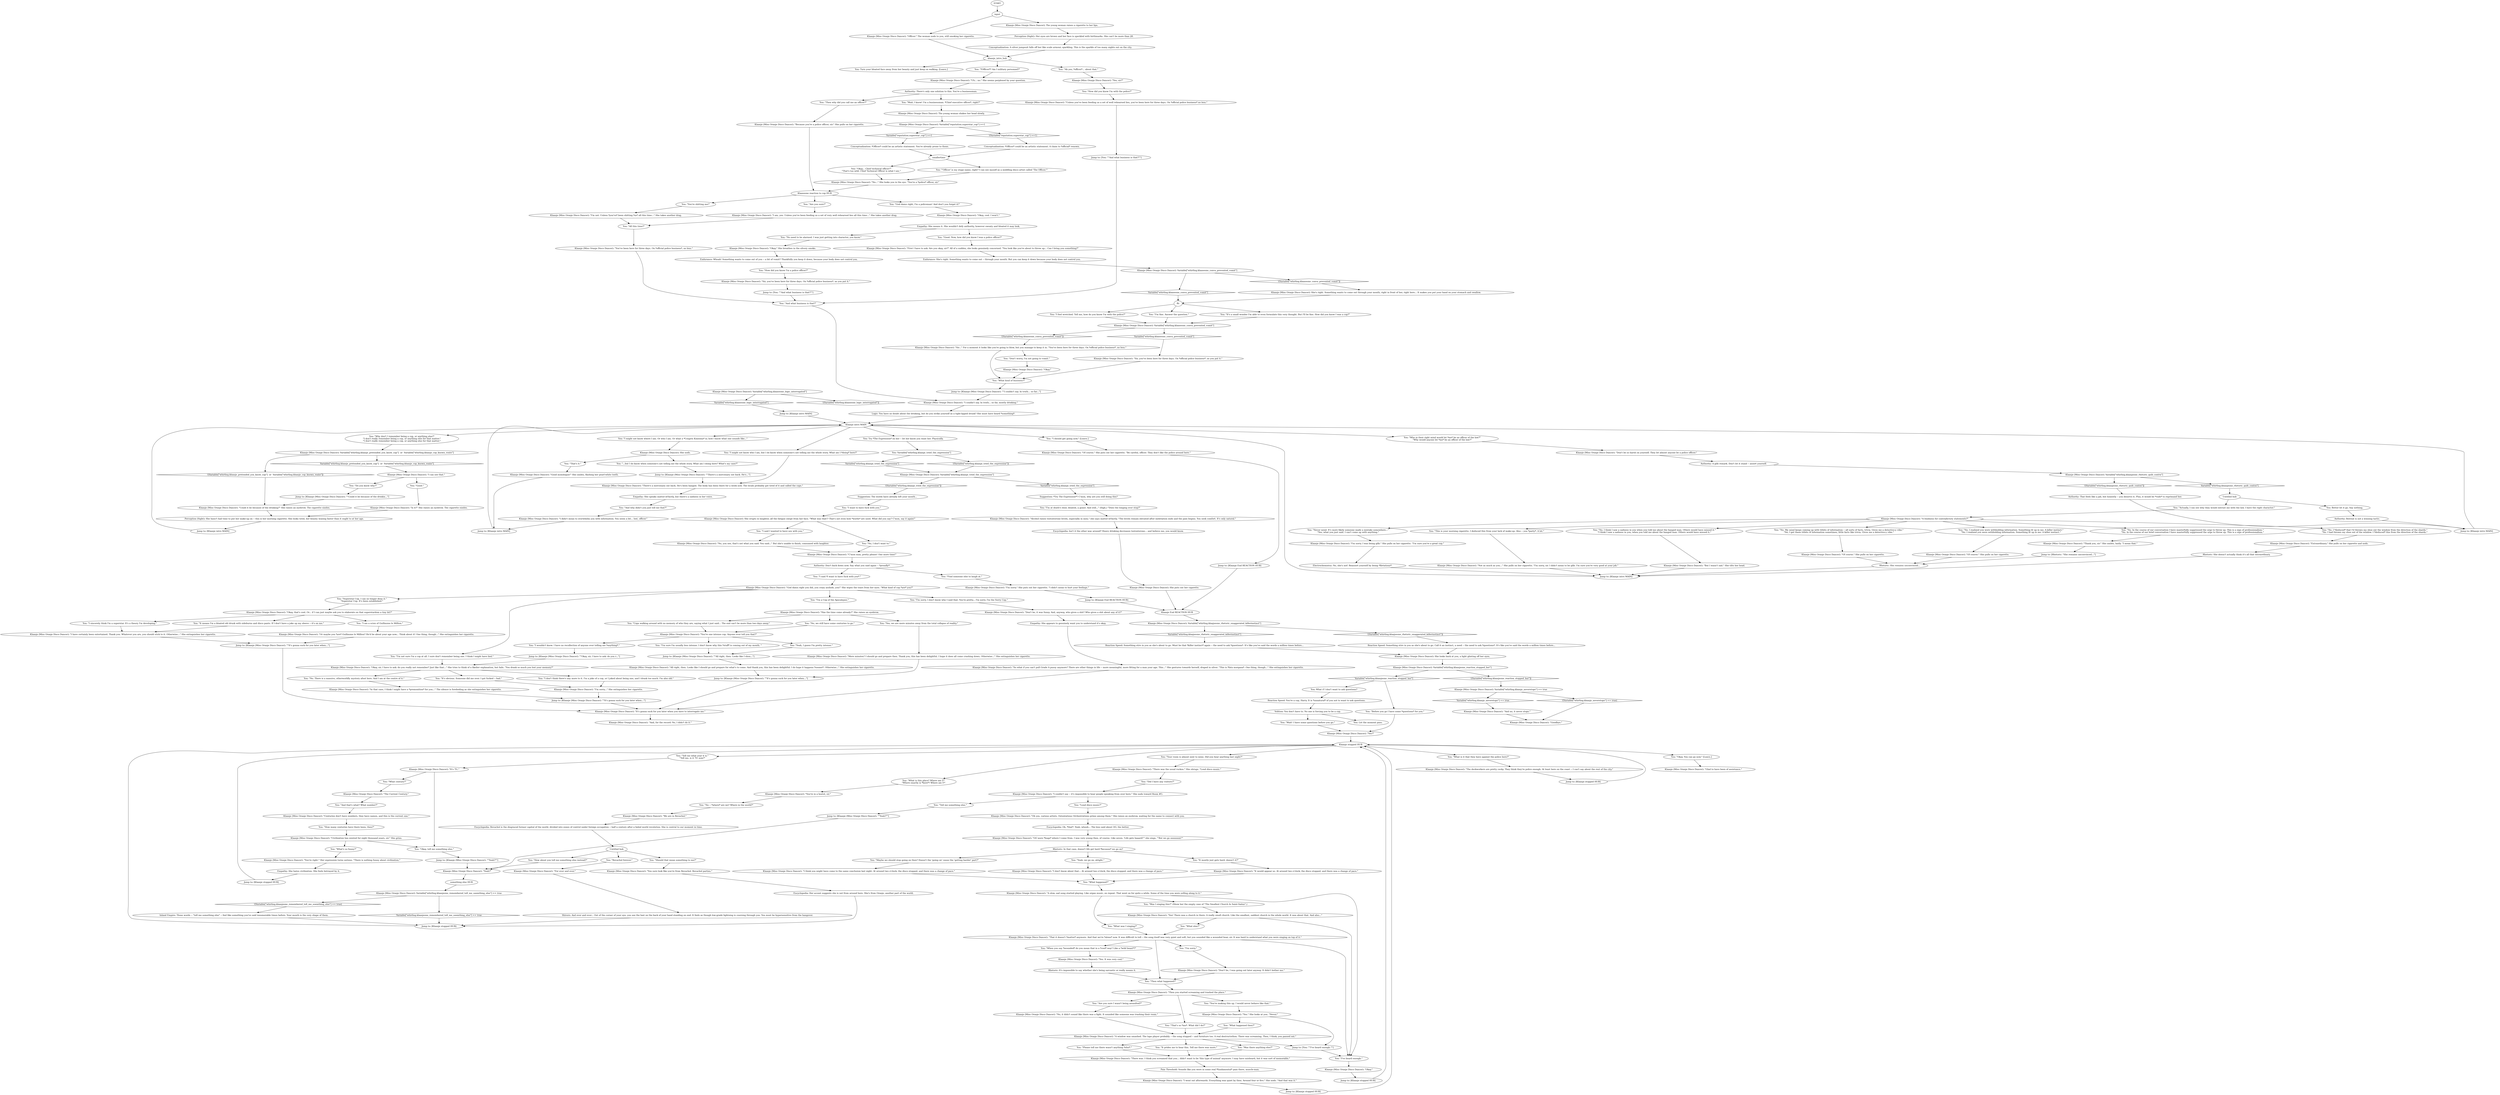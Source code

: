 # WHIRLING F2 / KLAASJE 1
# A striking young woman in a silver body-suit smokes in the hostel hallway. She addresses you as if you were a police officer. You may use your finger pistols for a SUGGESTION red-check. Failure gives you some forewarning about what's going on.
# ==================================================
digraph G {
	  0 [label="START"];
	  1 [label="input"];
	  2 [label="Klaasje (Miss Oranje Disco Dancer): \"Uh... no.\" She seems perplexed by your question."];
	  3 [label="You: \"I'm a Cop of the Apocalypse.\""];
	  4 [label="Klaasje (Miss Oranje Disco Dancer): \"It's gonna suck for you later when you have to interrogate me.\""];
	  5 [label="Klaasje (Miss Oranje Disco Dancer): \"Okay, that's cool. Or... if I can just maybe ask you to elaborate on that superstardom a tiny bit?\""];
	  6 [label="Klaasje (Miss Oranje Disco Dancer): \"I have certainly been entertained. Thank you. Whatever you are, you should stick to it. Otherwise...\" She extinguishes her cigarette."];
	  7 [label="Reaction Speed: Something stirs in you as she's about to go. Must be that *killer instinct* again -- the need to ask *questions*. It's like you've said the words a million times before..."];
	  8 [label="Jump to: [Klaasje (Miss Oranje Disco Dancer): \"\"Okay, sir, I have to ask: do you r...\"]"];
	  9 [label="You: \"Wait! I have some questions before you go.\""];
	  10 [label="Klaasje (Miss Oranje Disco Dancer): \"You're right.\" Her expression turns serious. \"There is nothing funny about civilization.\""];
	  11 [label="Klaasje (Miss Oranje Disco Dancer): \"Glad to have been of assistance.\""];
	  12 [label="You: \"Please tell me there wasn't anything *else*.\""];
	  13 [label="You: \"It prides me to hear this. Tell me there was more.\""];
	  14 [label="Endurance: Whoah! Something wants to come out of you -- a bit of vomit? Thankfully you keep it down, because your body does not control you."];
	  15 [label="Klaasje (Miss Oranje Disco Dancer): \"Good monologue!\" She smiles, flashing her pearl-white teeth."];
	  16 [label="Untitled hub"];
	  17 [label="Klaasje (Miss Oranje Disco Dancer): \"Because you're a police officer, sir.\" She pulls on her cigarette."];
	  18 [label="Klaasje (Miss Oranje Disco Dancer): \"Could it be because of the drinking?\" She raises an eyebrow. The cigarette sizzles."];
	  19 [label="Klaasje (Miss Oranje Disco Dancer): She erupts in laughter, all the fatigue swept from her face. \"What was that!? That's not even how *words* are used. What did you say? C'mon, say it again!\""];
	  20 [label="You: \"I said I wanted to have sex with you.\""];
	  21 [label="You: \"I don't think there's any more to it. I'm a joke of a cop, or I joked about being one, and I drank too much. I'm also old.\""];
	  22 [label="You: \"I'm fine. Answer the question.\""];
	  23 [label="You: Better let it go. Say nothing."];
	  24 [label="Klaasje (Miss Oranje Disco Dancer): \"There was the usual ruckus.\" She shrugs. \"Loud disco music.\""];
	  25 [label="Klaasje (Miss Oranje Disco Dancer): \"Yes. It was very cool.\""];
	  26 [label="Klaasje (Miss Oranje Disco Dancer): \"No, it didn't sound like there was a fight. It sounded like someone was trashing their room.\""];
	  27 [label="Klaasje (Miss Oranje Disco Dancer): Variable[\"whirling.klaaseone_logic_interrogated\"]"];
	  28 [label="Variable[\"whirling.klaaseone_logic_interrogated\"]", shape=diamond];
	  29 [label="!(Variable[\"whirling.klaaseone_logic_interrogated\"])", shape=diamond];
	  30 [label="Klaasje (Miss Oranje Disco Dancer): Variable[\"whirling.klaasjeone_rhetoric_quib_contra\"]"];
	  31 [label="Variable[\"whirling.klaasjeone_rhetoric_quib_contra\"]", shape=diamond];
	  32 [label="!(Variable[\"whirling.klaasjeone_rhetoric_quib_contra\"])", shape=diamond];
	  33 [label="Klaasje (Miss Oranje Disco Dancer): \"I'm sorry.\" She puts out her cigarette. \"I didn't mean to hurt your feelings.\""];
	  34 [label="Klaasje (Miss Oranje Disco Dancer): She's right. Something wants to come out through your mouth, right in front of her, right here... It makes you put your hand on your stomach and swallow."];
	  35 [label="Klaasje (Miss Oranje Disco Dancer): \"A fondness for contradictory statements?\""];
	  36 [label="Authority: A glib remark. Don't let it stand -- assert yourself."];
	  37 [label="Klaasje (Miss Oranje Disco Dancer): \"Yes?\""];
	  38 [label="You: \"What is this place? Where am I?\"\n\"Where exactly is *here*? Where am I?\""];
	  39 [label="Jump to: [Klaasje stopped HUB]"];
	  40 [label="Jump to: [Klaasje (Miss Oranje Disco Dancer): \"\"Yeah?\"\"]"];
	  41 [label="Klaasje (Miss Oranje Disco Dancer): \"The dockworkers are pretty cocky. They think they're police enough. At least here on the coast -- I can't say about the rest of the city.\""];
	  42 [label="Klaasje (Miss Oranje Disco Dancer): \"A slow, sad song started playing. Like organ music, on repeat. That went on for quite a while. Some of the time you were yelling along to it.\""];
	  43 [label="Klaasje (Miss Oranje Disco Dancer): \"Yes! There was a church in there. A really small church. Like the smallest, saddest church in the whole world. It was about that. And also...\""];
	  44 [label="Klaasje (Miss Oranje Disco Dancer): \"Yes.\" She looks at you. \"Never.\""];
	  45 [label="Jump to: [Klaasje stopped HUB]"];
	  46 [label="Electrochemistry: No, she's not! Reassert yourself by being *flirtatious*."];
	  47 [label="Klaasje (Miss Oranje Disco Dancer): \"Yes, sir?\""];
	  48 [label="Klaasje (Miss Oranje Disco Dancer): \"Not as much as you...\" She pulls on her cigarette. \"I'm sorry, sir. I didn't mean to be glib. I'm sure you're very good at your job.\""];
	  49 [label="Klaasje (Miss Oranje Disco Dancer): \"No...\" She looks you in the eye. \"You're a *police* officer, sir.\""];
	  50 [label="You: \"No, we still have some centuries to go.\""];
	  51 [label="You: \"I might not know where I am. Or who I am. Or what a *Coupris Kineema* is; how I know what one sounds like...\""];
	  52 [label="You: \"Tell me what year it is.\"\n\"Tell me, is it '51 now?\""];
	  53 [label="You: \"What century?\""];
	  54 [label="Klaasje (Miss Oranje Disco Dancer): \"The Current Century.\""];
	  55 [label="Klaasje (Miss Oranje Disco Dancer): \"You sure look like you're from Revachol. Revachol parties.\""];
	  56 [label="Encyclopedia: Her accent suggests she is not from around here. She's from Oranje, another part of the world."];
	  57 [label="Klaasje (Miss Oranje Disco Dancer): \"A window was smashed. The tape player probably -- the song stopped -- and furniture too. A real destructothon. There was screaming. Then, I think, you passed out.\""];
	  58 [label="Rhetoric: In that case, doesn't life get hard *because* we go on?"];
	  59 [label="Klaasje (Miss Oranje Disco Dancer): \"I'm sorry. I was being glib.\" She pulls on her cigarette. \"I'm sure you're a great cop.\""];
	  60 [label="Encyclopedia: Isn't it the other way around? Heavy drinking decreases testosterone... and believe me, you would know."];
	  61 [label="klaasje_intro_hub"];
	  62 [label="You: \"Then why did you call me an officer?\""];
	  63 [label="You: \"Okay... Chief technical officer?\"\n\"That's too wild. Chief Technical Officer is what I am.\""];
	  64 [label="You: \"I said *I want to have fuck with you*.\""];
	  65 [label="Klaasje (Miss Oranje Disco Dancer): \"And, for the record: No, I didn't do it.\""];
	  66 [label="Klaasje (Miss Oranje Disco Dancer): \"Okay, sir, I have to ask: do you really not remember? Just like that...\" She tries to think of a likelier explanation, but fails. \"You drank so much you lost your memory?\""];
	  67 [label="You: Try *The Expression* on her -- let her know you want her. Physically."];
	  68 [label="You: Variable[\"whirling.klaasje_tried_the_expression\"]"];
	  69 [label="Variable[\"whirling.klaasje_tried_the_expression\"]", shape=diamond];
	  70 [label="!(Variable[\"whirling.klaasje_tried_the_expression\"])", shape=diamond];
	  71 [label="Jump to: [Klaasje intro MAIN]"];
	  72 [label="You: \"How did you know I'm a police officer?\""];
	  73 [label="You: \"I am a scion of Guillaume le Million.\""];
	  74 [label="You: \"It's obvious. Someone did me over. I got fucked -- bad.\""];
	  75 [label="Encyclopedia: Revachol is the disgraced former capital of the world, divided into zones of control under foreign occupation -- half a century after a failed world revolution. She is central to our moment in time."];
	  76 [label="You: \"Should that mean something to me?\""];
	  77 [label="You: \"Revachol forever.\""];
	  78 [label="You: \"That's so *me*. What did I do?\""];
	  79 [label="Klaasje (Miss Oranje Disco Dancer): \"I went out afterwards. Everything was quiet by then. Around four or five.\" She nods. \"And that was it.\""];
	  80 [label="Suggestion: *Try The Expression*? C'mon, why are you still doing this?"];
	  81 [label="You: \"Don't worry, I'm not going to vomit.\""];
	  82 [label="Klaasje (Miss Oranje Disco Dancer): \"I can see that.\""];
	  83 [label="Klaasje (Miss Oranje Disco Dancer): \"And no, it never stops.\""];
	  84 [label="Jump to: [Klaasje (Miss Oranje Disco Dancer): \"\"There's a mercenary out back. He's...\"]"];
	  85 [label="You: \"'Officer' is my stage name, right? I can see myself as a middling disco artist called 'The Officer.'\""];
	  86 [label="You: \"Are you sure?\""];
	  87 [label="You: \"Good. Now, how did you know I was a police officer?\""];
	  88 [label="You: \"No need to be alarmed. I was just getting into character, you know.\""];
	  89 [label="Klaasje (Miss Oranje Disco Dancer): She nods."];
	  90 [label="Klaasje (Miss Oranje Disco Dancer): Variable[\"whirling.klaaseone_conva_prevented_vomit\"]"];
	  91 [label="Variable[\"whirling.klaaseone_conva_prevented_vomit\"]", shape=diamond];
	  92 [label="!(Variable[\"whirling.klaaseone_conva_prevented_vomit\"])", shape=diamond];
	  93 [label="You: \"Actually, I can see why they would entrust me with the law. I have the right character.\""];
	  94 [label="You: \"No. I realized you were withholding information. Something lit up in me. A killer instinct.\"\n\"No. I realized you were withholding information. Something lit up in me. A killer instinct.\""];
	  95 [label="You: \"No. I *deduced* that I'd thrown my shoe out the window from the direction of the shards.\"\n\"No. I had thrown my shoe out of the window. I *deduced* this from the direction of the shards.\""];
	  96 [label="You: Let the moment pass."];
	  97 [label="Klaasje (Miss Oranje Disco Dancer): \"Yeah?\""];
	  98 [label="You: \"What happened?\""];
	  99 [label="Pain Threshold: Sounds like you were in some real *fundamental* pain there, muscle-man."];
	  100 [label="You: \"How did you know I'm with the police?\""];
	  101 [label="Klaasje (Miss Oranje Disco Dancer): \"Unless you've been feeding us a set of well rehearsed lies, you've been here for three days. On *official police business* no less.\""];
	  102 [label="You: Turn your bloated face away from her beauty and just keep on walking. [Leave.]"];
	  103 [label="You: \"No, I don't want to.\""];
	  104 [label="You: \"I might not know who I am, but I do know when someone's not telling me the whole story. What am I *doing* here?\""];
	  105 [label="Klaasje (Miss Oranje Disco Dancer): Variable[\"whirling.klaaseone_conva_prevented_vomit\"]"];
	  106 [label="Variable[\"whirling.klaaseone_conva_prevented_vomit\"]", shape=diamond];
	  107 [label="!(Variable[\"whirling.klaaseone_conva_prevented_vomit\"])", shape=diamond];
	  108 [label="You: \"No. My mind keeps coming up with titbits of information -- all sorts of facts, trivia. Gives me a detective-y vibe.\"\n\"No, I get these titbits of information sometimes, little facts like trivia. Gives me a detective-y vibe.\""];
	  109 [label="You: What if I don't want to ask questions?"];
	  110 [label="You: \"How about you tell me something else instead?\""];
	  111 [label="You: \"Okay, tell me something else.\""];
	  112 [label="You: \"Loud disco music?\""];
	  113 [label="Jump to: [Klaasje (Miss Oranje Disco Dancer): \"\"Yeah?\"\"]"];
	  114 [label="Klaasje (Miss Oranje Disco Dancer): \"Okay.\""];
	  115 [label="Klaasje (Miss Oranje Disco Dancer): \"In that case, I think I might have a *premonition* for you...\" The silence is foreboding as she extinguishes her cigarette."];
	  116 [label="Klaasje (Miss Oranje Disco Dancer): The young woman raises a cigarette to her lips."];
	  117 [label="You: \"Wait, I know! I'm a businessman. *Chief executive officer*, right?\""];
	  118 [label="Klaaseone reaction to cop HUB"];
	  119 [label="Jump to: [Klaasje (Miss Oranje Disco Dancer): \"\"It's gonna suck for you later when...\"]"];
	  120 [label="Jump to: [Klaasje (Miss Oranje Disco Dancer): \"\"All right, then. Looks like I shou...\"]"];
	  121 [label="Klaasje (Miss Oranje Disco Dancer): \"Centuries don't have numbers, they have names, and this is the current one.\""];
	  122 [label="Klaasje (Miss Oranje Disco Dancer): Variable[\"whirling.klaasjeone_remembered_tell_me_soemthing_else\"] == true"];
	  123 [label="Variable[\"whirling.klaasjeone_remembered_tell_me_soemthing_else\"] == true", shape=diamond];
	  124 [label="!(Variable[\"whirling.klaasjeone_remembered_tell_me_soemthing_else\"] == true)", shape=diamond];
	  125 [label="You: \"I've heard enough.\""];
	  126 [label="Klaasje (Miss Oranje Disco Dancer): \"I couldn't say -- it's impossible to hear people speaking from over here.\" She nods toward Room #3."];
	  127 [label="You: \"Tell me something else.\""];
	  128 [label="Klaasje (Miss Oranje Disco Dancer): She looks back at you, a light glinting off her eyes."];
	  129 [label="Klaasje (Miss Oranje Disco Dancer): \"You're one intense cop. Anyone ever tell you that?\""];
	  130 [label="Klaasje (Miss Oranje Disco Dancer): \"Okay.\" She breathes in the silvery smoke."];
	  131 [label="Klaasje intro MAIN"];
	  132 [label="Klaasje (Miss Oranje Disco Dancer): \"It's '51.\""];
	  133 [label="You: \"What is it that they have against the police here?\""];
	  134 [label="Klaasje (Miss Oranje Disco Dancer): \"That it doesn't *matter* anymore. And that we're *alone* now. It was difficult to tell -- the song itself was very quiet and soft, but you sounded like a wounded boar, sir. It was hard to understand what you were singing on top of it.\""];
	  135 [label="You: \"Then what happened?\""];
	  136 [label="You: \"It mostly just gets hard, doesn't it?\""];
	  137 [label="You: \"Maybe we should stop going on then? Doesn't the 'going on' cause the 'getting harder' part?\""];
	  138 [label="Klaasje (Miss Oranje Disco Dancer): \"It would appear so. At around two o'clock, the disco stopped, and there was a change of pace.\""];
	  139 [label="You: \"What kind of business?\""];
	  140 [label="You: \"This is your morning cigarette. I deduced this from your lack of make-up. Also -- you *party*. A lot.\""];
	  141 [label="You: \"All this time?\""];
	  142 [label="You: \"God damn right, I'm a policeman! And don't you forget it!\""];
	  143 [label="Klaasje (Miss Oranje Disco Dancer): \"So what if you can't pull Grade A pussy anymore? There are other things in life -- more meaningful, more fitting for a man your age. This...\" She gestures towards herself, draped in silver. \"This is *fata morgana*. One thing, though...\" She extinguishes her cigarette."];
	  144 [label="Jump to: [You: \"\"And what business is that?\"\"]"];
	  145 [label="Klaasje (Miss Oranje Disco Dancer): \"But I wasn't sad.\" She tilts her head."];
	  146 [label="You: \"Before you go I have some *questions* for you.\""];
	  147 [label="Jump to: [Klaasje stopped HUB]"];
	  148 [label="You: \"Why don't I remember being a cop, or anything else?\"\n\"I don't really remember being a cop, or anything else for that matter.\"\n\"I don't really remember being a cop, or anything else for that matter.\""];
	  149 [label="Klaasje (Miss Oranje Disco Dancer): \"Of course.\" She pulls on her cigarette."];
	  150 [label="You: \"Superstar Cop. I can no longer deny it.\"\n\"Superstar Cop. It's been established.\""];
	  151 [label="You: \"I'm sorry. I don't know why I said that. You're pretty... I'm sorry. I'm the Sorry Cop.\""];
	  152 [label="You: \"I'm not sure I'm a cop at all. I sure don't remember being one. I think I might have lied.\""];
	  153 [label="Empathy: She means it. She wouldn't defy authority, however sweaty and bloated it may look."];
	  154 [label="Klaasje End REACTION HUB"];
	  155 [label="Jump to: [Klaasje End REACTION HUB]"];
	  156 [label="Klaasje (Miss Oranje Disco Dancer): Variable[\"whirling.klaasje_tried_the_expression\"]"];
	  157 [label="Variable[\"whirling.klaasje_tried_the_expression\"]", shape=diamond];
	  158 [label="!(Variable[\"whirling.klaasje_tried_the_expression\"])", shape=diamond];
	  159 [label="You: \"That's it.\""];
	  160 [label="Klaasje (Miss Oranje Disco Dancer): \"Officer.\" The woman nods to you, still smoking her cigarette."];
	  161 [label="You: \"Good.\""];
	  162 [label="Klaasje (Miss Oranje Disco Dancer): \"I'm sorry...\" She extinguishes her cigarette."];
	  163 [label="Rhetoric: She remains unconvinced..."];
	  165 [label="You: \"And what business is that?\""];
	  166 [label="Klaasje (Miss Oranje Disco Dancer): \"Don't be so harsh on yourself. They let almost anyone be a police officer.\""];
	  167 [label="Klaasje (Miss Oranje Disco Dancer): \"Okay, cool. I won't.\""];
	  168 [label="You: \"I wouldn't know. I have no recollection of anyone ever telling me *anything*.\""];
	  169 [label="Perception (Sight): She hasn't had time to put her make-up on -- this is her morning cigarette. She looks tired, her beauty waning faster than it ought to at her age."];
	  170 [label="You: \"Yes, we are mere minutes away from the total collapse of reality.\""];
	  171 [label="Reaction Speed: You're a cop, Harry. It is *unnatural* of you not to want to ask questions."];
	  172 [label="Klaasje (Miss Oranje Disco Dancer): \"For ever and ever.\""];
	  173 [label="You: \"What else?\""];
	  174 [label="You: \"When you say *wounded* do you mean that in a *cool* way? Like a *wild beast*?\""];
	  175 [label="You: \"Was there anything else?\""];
	  176 [label="Klaasje (Miss Oranje Disco Dancer): \"There was. I think you screamed that you... didn't want to be 'this type of animal' anymore. I may have misheard, but it was sort of memorable.\""];
	  177 [label="You: \"*Officer*? Am I military personnel?\""];
	  178 [label="You: \"You're shitting me!\""];
	  179 [label="Klaasje (Miss Oranje Disco Dancer): \"I'm not. Unless *you've* been shitting *us* all this time...\" She takes another drag."];
	  180 [label="Klaasje (Miss Oranje Disco Dancer): \"I couldn't say. In truth... so far, mostly drinking.\""];
	  181 [label="Klaasje (Miss Oranje Disco Dancer): \"I didn't mean to overwhelm you with information. You seem a bit... lost, officer.\""];
	  182 [label="You: \"I want to have fuck with you.\""];
	  183 [label="Klaasje (Miss Oranje Disco Dancer): \"Don't be, it was funny. And, anyway, who gives a shit? Who gives a shit about any of it?\""];
	  184 [label="You: \"Cops walking around with no memory of who they are, saying what I just said... The end can't be more than two days away.\""];
	  185 [label="Empathy: She appears to genuinely want you to understand it's okay."];
	  186 [label="Endurance: She's right. Something wants to come out -- through your mouth. But you can keep it down because your body does not control you."];
	  187 [label="ffs"];
	  188 [label="You: \"Never mind. It's more likely someone made a mistake somewhere...\"\n\"Yes, what you just said. I can't come up with anything.\""];
	  189 [label="Klaasje (Miss Oranje Disco Dancer): \"We are in Revachol.\""];
	  190 [label="You: \"How many centuries have there been, then?\""];
	  191 [label="Klaasje (Miss Oranje Disco Dancer): \"Then you started screaming and trashed the place.\""];
	  192 [label="You: \"You're making this up. I would never behave like that.\""];
	  193 [label="Klaasje (Miss Oranje Disco Dancer): \"OO were *huge* where I come from. I was very young then, of course. Like seven. 'Life gets haaard!'\" she sings, \"'But we go ooooooon!'\""];
	  194 [label="Suggestion: The words have already left your mouth..."];
	  195 [label="Klaasje (Miss Oranje Disco Dancer): \"Extraordinary.\" She pulls on her cigarette and nods."];
	  196 [label="Klaasje (Miss Oranje Disco Dancer): Variable[\"whirling.klaasje_neverstops\"] == true"];
	  197 [label="Variable[\"whirling.klaasje_neverstops\"] == true", shape=diamond];
	  198 [label="!(Variable[\"whirling.klaasje_neverstops\"] == true)", shape=diamond];
	  199 [label="Jump to: [Klaasje (Miss Oranje Disco Dancer): \"\"Could it be because of the drinkin...\"]"];
	  200 [label="Authority: There's only one solution to this. You're a businessman."];
	  201 [label="Klaasje (Miss Oranje Disco Dancer): The young woman shakes her head slowly."];
	  202 [label="Klaasje (Miss Oranje Disco Dancer): \"Has the time come already?\" She raises an eyebrow."];
	  203 [label="Conceptualization: *Officer* could be an artistic statement. You're already prone to those."];
	  204 [label="Klaasje (Miss Oranje Disco Dancer): \"Sir, you've been here for three days. On *official police business*, as you put it.\""];
	  205 [label="You: \"It's a small wonder I'm able to even formulate this very thought. But I'll be fine. How did you know I was a cop?\""];
	  206 [label="You: \"No. In the course of our conversation I have masterfully suppressed the urge to throw up. This is a sign of professionalism.\"\n\"No. In the course of our brief conversation I have masterfully suppressed the urge to throw up. This is a sign of professionalism.\""];
	  207 [label="You: \"No. I think I saw a sadness in you when you told me about the hanged man. Others would have missed it.\"\n\"I think I saw a sadness in you, when you told me about the hanged man. Others would have missed it.\""];
	  208 [label="Klaasje (Miss Oranje Disco Dancer): Variable[\"whirling.klaajseone_rhetoric_exaggerated_killerinstinct\"]"];
	  209 [label="Variable[\"whirling.klaajseone_rhetoric_exaggerated_killerinstinct\"]", shape=diamond];
	  210 [label="!(Variable[\"whirling.klaajseone_rhetoric_exaggerated_killerinstinct\"])", shape=diamond];
	  211 [label="Klaasje stopped HUB"];
	  212 [label="You: \"And that's what? What number?\""];
	  213 [label="You: \"What's so funny?\""];
	  214 [label="You: \"And why didn't you just tell me that?\""];
	  215 [label="Shivers: And ever and ever... Out of the corner of your eye, you see the hair on the back of your hand standing on end. It feels as though low-grade lightning is coursing through you. You must be hypersensitive from the hangover."];
	  216 [label="Klaasje (Miss Oranje Disco Dancer): \"Goodbye.\""];
	  217 [label="Empathy: She speaks matter-of-factly, but there's a sadness in her voice."];
	  218 [label="You: \"...but I do know when someone's not telling me the whole story. What am I doing here? What's my case?\""];
	  219 [label="Klaasje (Miss Oranje Disco Dancer): \"Thank you, sir.\" She smiles, lazily. \"I mean that.\""];
	  220 [label="Jump to: [Klaasje intro MAIN]"];
	  221 [label="Klaasje (Miss Oranje Disco Dancer): \"C'mon man, pretty please! One more time!\""];
	  222 [label="Jump to: [Klaasje stopped HUB]"];
	  223 [label="You: \"What happened then?\""];
	  224 [label="Klaasje (Miss Oranje Disco Dancer): \"I think you might have come to the same conclusion last night. At around two o'clock, the disco stopped, and there was a change of pace.\""];
	  225 [label="Klaasje (Miss Oranje Disco Dancer): \"I don't know about that... At around two o'clock, the disco stopped, and there was a change of pace.\""];
	  226 [label="Encyclopedia: Oh, *that*. Yeah, whooh... The less said about OO, the better."];
	  227 [label="Klaasje (Miss Oranje Disco Dancer): \"You've been here for three days. On *official police business*, no less.\""];
	  228 [label="Klaasje (Miss Oranje Disco Dancer): \"No, you see, that's not what you said. You said...\" But she's unable to finish, consumed with laughter."];
	  229 [label="You: \"I sincerely think I'm a superstar. It's a theory I'm developing.\""];
	  230 [label="Perception (Sight): Her eyes are brown and her face is speckled with birthmarks. She can't be more than 28."];
	  231 [label="smallertime"];
	  232 [label="Klaasje (Miss Oranje Disco Dancer): \"Mere minutes? I should go and prepare then. Thank you, this has been delightful. I hope it does all come crashing down. Otherwise...\" She extinguishes her cigarette."];
	  233 [label="Klaasje (Miss Oranje Disco Dancer): \"Okay.\""];
	  234 [label="You: \"I'm sorry.\""];
	  235 [label="Klaasje (Miss Oranje Disco Dancer): \"Don't be, I was going out later anyway. It didn't bother me.\""];
	  236 [label="Volition: You don't have to. No one is forcing you to be a cop."];
	  237 [label="Untitled hub"];
	  238 [label="You: \"Do you know why?\""];
	  239 [label="Klaasje (Miss Oranje Disco Dancer): \"Is it?\" She raises an eyebrow. The cigarette sizzles."];
	  240 [label="Jump to: [Klaasje intro MAIN]"];
	  241 [label="Rhetoric: She doesn't actually think it's all that extraordinary."];
	  242 [label="You: \"No. There is a massive, otherworldly mystery afoot here. And I am at the centre of it.\""];
	  243 [label="Klaasje (Miss Oranje Disco Dancer): \"Alcohol raises testosterone levels, especially in men,\" she says matter-of-factly. \"The levels remain elevated after inebriation ends and the pain begins. You seek comfort. It's only natural.\""];
	  244 [label="Klaasje (Miss Oranje Disco Dancer): Variable[\"reputation.superstar_cop\"] >=1"];
	  245 [label="Variable[\"reputation.superstar_cop\"] >=1", shape=diamond];
	  246 [label="!(Variable[\"reputation.superstar_cop\"] >=1)", shape=diamond];
	  247 [label="You: \"I feel wretched. Tell me, how do you know I'm with the police?\""];
	  248 [label="Klaasje (Miss Oranje Disco Dancer): \"Sir...\" For a moment it looks like you're going to blow, but you manage to keep it in. \"You've been here for three days. On *official police business*, no less.\""];
	  249 [label="Klaasje (Miss Oranje Disco Dancer): \"Sir, you've been here for three days. On *official police business*, as you put it.\""];
	  250 [label="Authority: Retreat is not a winning tactic."];
	  251 [label="Klaasje (Miss Oranje Disco Dancer): Variable[\"whirling.klaasjeone_reaction_stopped_her\"]"];
	  252 [label="Variable[\"whirling.klaasjeone_reaction_stopped_her\"]", shape=diamond];
	  253 [label="!(Variable[\"whirling.klaasjeone_reaction_stopped_her\"])", shape=diamond];
	  254 [label="You: \"I'm sure I'm usually less intense. I don't know why this *stuff* is coming out of my mouth. \""];
	  255 [label="You: \"Your room is almost next to mine. Did you hear anything last night?\""];
	  256 [label="You: \"What was I singing?\""];
	  257 [label="Authority: Don't back down now. Say what you said again -- *proudly*."];
	  258 [label="Jump to: [Klaasje (Miss Oranje Disco Dancer): \"\"I couldn't say. In truth... so far...\"]"];
	  259 [label="Jump to: [You: \"\"And what business is that?\"\"]"];
	  260 [label="Jump to: [Rhetoric: \"She remains unconvinced...\"]"];
	  261 [label="You: \"I should get going now.\" [Leave.]"];
	  262 [label="Klaasje (Miss Oranje Disco Dancer): \"All right, then. Looks like I should go and prepare for what's to come. And thank you, this has been delightful. I do hope it happens *sooner*. Otherwise...\" She extinguishes her cigarette."];
	  263 [label="Conceptualization: *Officer* could be an artistic statement. A claim to *official* renown."];
	  264 [label="Jump to: [Klaasje End REACTION HUB]"];
	  265 [label="Jump to: [Klaasje (Miss Oranje Disco Dancer): \"\"It's gonna suck for you later when...\"]"];
	  266 [label="Klaasje (Miss Oranje Disco Dancer): \"You're in a hostel, sir.\""];
	  267 [label="Inland Empire: Those words -- \"tell me something else\" -- feel like something you've said innumerable times before. Your mouth is the very shape of them."];
	  268 [label="You: \"Was I singing this?\" (Show her the empty case of \"The Smallest Church In Saint-Saëns\".)"];
	  269 [label="Authority: That feels like a jab, but honestly -- you deserve it. Plus, it would be *rude* to reprimand her."];
	  270 [label="You: \"Did I have any visitors?\""];
	  271 [label="Conceptualization: A silver jumpsuit falls off her like scale armour, sparkling. This is the sparkle of too many nights out on the city."];
	  272 [label="Klaasje (Miss Oranje Disco Dancer): \"There's a mercenary out back. He's been hanged. The body has been there for a week now. The locals probably got tired of it and called the cops.\""];
	  273 [label="Klaasje (Miss Oranje Disco Dancer): She puts out her cigarette."];
	  274 [label="Klaasje (Miss Oranje Disco Dancer): \"Of course.\" She pulls on her cigarette."];
	  275 [label="Jump to: [Klaasje intro MAIN]"];
	  276 [label="You: \"No -- *where* are we? Where in the world?\""];
	  277 [label="Klaasje (Miss Oranje Disco Dancer): \"Civilization has existed for eight thousand years, sir.\" She grins."];
	  278 [label="something else HUB"];
	  279 [label="Empathy: She hates civilization. She feels betrayed by it."];
	  280 [label="You: \"Okay. You can go now.\" [Leave.]"];
	  281 [label="Rhetoric: It's impossible to say whether she's being sarcastic or really means it."];
	  282 [label="Klaasje (Miss Oranje Disco Dancer): \"Oh yes, various artists. Ostentatious Orchestrations prime among them.\" She raises an eyebrow, waiting for the name to connect with you."];
	  283 [label="Jump to: [Klaasje intro MAIN]"];
	  284 [label="Klaasje (Miss Oranje Disco Dancer): Variable[\"whirling.klaasje_pretended_you_know_cop\"]  or  Variable[\"whirling.klaasje_cop_known_route\"]"];
	  285 [label="Variable[\"whirling.klaasje_pretended_you_know_cop\"]  or  Variable[\"whirling.klaasje_cop_known_route\"]", shape=diamond];
	  286 [label="!(Variable[\"whirling.klaasje_pretended_you_know_cop\"]  or  Variable[\"whirling.klaasje_cop_known_route\"])", shape=diamond];
	  287 [label="You: \"Find someone else to laugh at.\""];
	  288 [label="You: \"Who in their right mind would let *me* be an officer of the law?\"\n\"Why would anyone let *me* be an officer of the law?\""];
	  289 [label="You: \"I'm at death's door, bloated, a goner. And still...\" (Sigh.) \"Does the longing ever stop?\""];
	  290 [label="Klaasje (Miss Oranje Disco Dancer): \"God damn right you did, you crazy asshole, you!\" She wipes the tears from her eyes. \"What kind of cop *are* you?\""];
	  291 [label="You: \"It means I'm a bloated old drunk with sideburns and disco pants. If I don't have a joke up my sleeve -- it's on me.\""];
	  292 [label="Logic: You have no doubt about the drinking, but do you strike yourself as a tight-lipped drunk? She must have heard *something*."];
	  293 [label="Klaasje (Miss Oranje Disco Dancer): \"I am, yes. Unless you've been feeding us a set of very well rehearsed lies all this time...\" She takes another drag."];
	  294 [label="Klaasje (Miss Oranje Disco Dancer): \"First I have to ask: Are you okay, sir?\" All of a sudden, she looks genuinely concerned. \"You look like you're about to throw up... Can I bring you something?\""];
	  295 [label="Reaction Speed: Something stirs in you as she's about to go. Call it an instinct, a need -- the need to ask *questions*. It's like you've said the words a million times before..."];
	  296 [label="Klaasje (Miss Oranje Disco Dancer): \"Of course.\" She puts out her cigarette. \"Be careful, officer. They don't like the police around here.\""];
	  297 [label="Klaasje (Miss Oranje Disco Dancer): \"Or maybe you *are* Guillaume le Million? He'd be about your age now... Think about it! One thing, though...\" She extinguishes her cigarette."];
	  298 [label="Jump to: [Klaasje (Miss Oranje Disco Dancer): \"\"It's gonna suck for you later when...\"]"];
	  299 [label="You: \"Yeah, I guess I'm pretty intense.\""];
	  300 [label="Jump to: [Klaasje stopped HUB]"];
	  301 [label="You: \"Are you sure I wasn't being assaulted?\""];
	  302 [label="You: \"Yeah, we go on, alright.\""];
	  303 [label="You: \"Ah yes, *officer*... about that.\""];
	  304 [label="Jump to: [You: \"\"I've heard enough.\"\"]"];
	  0 -> 1
	  1 -> 160
	  1 -> 116
	  2 -> 200
	  3 -> 202
	  4 -> 65
	  5 -> 73
	  5 -> 291
	  5 -> 229
	  6 -> 298
	  7 -> 128
	  8 -> 66
	  9 -> 37
	  10 -> 279
	  12 -> 176
	  13 -> 176
	  14 -> 72
	  15 -> 283
	  16 -> 76
	  16 -> 77
	  16 -> 110
	  17 -> 118
	  18 -> 169
	  19 -> 20
	  19 -> 103
	  20 -> 228
	  21 -> 162
	  22 -> 105
	  23 -> 250
	  24 -> 270
	  25 -> 281
	  26 -> 57
	  27 -> 28
	  27 -> 29
	  28 -> 240
	  30 -> 32
	  30 -> 31
	  31 -> 237
	  32 -> 269
	  33 -> 155
	  34 -> 187
	  35 -> 108
	  35 -> 140
	  35 -> 206
	  35 -> 207
	  35 -> 188
	  35 -> 94
	  35 -> 95
	  36 -> 30
	  37 -> 211
	  38 -> 266
	  39 -> 211
	  40 -> 97
	  41 -> 147
	  42 -> 256
	  42 -> 268
	  42 -> 125
	  43 -> 125
	  43 -> 173
	  44 -> 304
	  44 -> 223
	  45 -> 211
	  46 -> 275
	  47 -> 100
	  48 -> 275
	  49 -> 118
	  50 -> 129
	  51 -> 89
	  52 -> 132
	  53 -> 54
	  54 -> 212
	  55 -> 56
	  56 -> 222
	  57 -> 304
	  57 -> 12
	  57 -> 13
	  57 -> 175
	  58 -> 136
	  58 -> 137
	  58 -> 302
	  59 -> 46
	  60 -> 273
	  61 -> 177
	  61 -> 102
	  61 -> 303
	  62 -> 17
	  63 -> 49
	  64 -> 290
	  66 -> 242
	  66 -> 74
	  66 -> 21
	  67 -> 68
	  68 -> 69
	  68 -> 70
	  69 -> 156
	  70 -> 156
	  71 -> 131
	  72 -> 204
	  73 -> 297
	  74 -> 162
	  75 -> 16
	  76 -> 55
	  77 -> 172
	  78 -> 57
	  79 -> 45
	  80 -> 289
	  81 -> 114
	  82 -> 161
	  82 -> 238
	  83 -> 216
	  84 -> 272
	  85 -> 49
	  86 -> 293
	  87 -> 294
	  88 -> 130
	  89 -> 218
	  89 -> 159
	  90 -> 91
	  90 -> 92
	  91 -> 187
	  92 -> 34
	  93 -> 35
	  94 -> 274
	  95 -> 195
	  97 -> 278
	  98 -> 42
	  99 -> 79
	  100 -> 101
	  101 -> 259
	  103 -> 221
	  104 -> 272
	  105 -> 106
	  105 -> 107
	  106 -> 249
	  107 -> 248
	  108 -> 149
	  109 -> 171
	  110 -> 97
	  111 -> 40
	  112 -> 282
	  113 -> 97
	  114 -> 139
	  115 -> 119
	  116 -> 230
	  117 -> 201
	  118 -> 178
	  118 -> 142
	  118 -> 86
	  119 -> 4
	  120 -> 262
	  121 -> 190
	  122 -> 123
	  122 -> 124
	  123 -> 222
	  124 -> 267
	  125 -> 233
	  126 -> 112
	  126 -> 127
	  127 -> 113
	  128 -> 251
	  129 -> 168
	  129 -> 299
	  129 -> 254
	  130 -> 14
	  131 -> 288
	  131 -> 67
	  131 -> 261
	  131 -> 104
	  131 -> 51
	  131 -> 148
	  132 -> 53
	  132 -> 111
	  133 -> 41
	  134 -> 234
	  134 -> 125
	  134 -> 174
	  134 -> 135
	  135 -> 191
	  136 -> 138
	  137 -> 224
	  138 -> 98
	  139 -> 258
	  140 -> 48
	  141 -> 227
	  142 -> 167
	  143 -> 4
	  144 -> 165
	  145 -> 275
	  146 -> 37
	  147 -> 211
	  148 -> 284
	  149 -> 163
	  150 -> 5
	  151 -> 183
	  152 -> 66
	  153 -> 88
	  153 -> 87
	  154 -> 208
	  155 -> 154
	  156 -> 157
	  156 -> 158
	  157 -> 80
	  158 -> 194
	  159 -> 15
	  160 -> 61
	  161 -> 239
	  162 -> 119
	  163 -> 275
	  165 -> 180
	  166 -> 36
	  167 -> 153
	  168 -> 8
	  169 -> 71
	  170 -> 232
	  171 -> 236
	  172 -> 215
	  173 -> 134
	  174 -> 25
	  175 -> 176
	  176 -> 99
	  177 -> 2
	  178 -> 179
	  179 -> 141
	  180 -> 292
	  181 -> 283
	  182 -> 19
	  183 -> 185
	  184 -> 129
	  185 -> 143
	  186 -> 90
	  187 -> 205
	  187 -> 22
	  187 -> 247
	  188 -> 59
	  189 -> 75
	  190 -> 277
	  191 -> 192
	  191 -> 301
	  191 -> 78
	  192 -> 44
	  193 -> 58
	  194 -> 182
	  195 -> 241
	  196 -> 197
	  196 -> 198
	  197 -> 83
	  198 -> 216
	  199 -> 18
	  200 -> 117
	  200 -> 62
	  201 -> 244
	  202 -> 184
	  202 -> 170
	  202 -> 50
	  203 -> 231
	  204 -> 144
	  205 -> 105
	  206 -> 219
	  207 -> 145
	  208 -> 209
	  208 -> 210
	  209 -> 7
	  210 -> 295
	  211 -> 133
	  211 -> 38
	  211 -> 52
	  211 -> 280
	  211 -> 255
	  212 -> 121
	  213 -> 10
	  214 -> 181
	  215 -> 222
	  217 -> 214
	  218 -> 84
	  219 -> 260
	  220 -> 131
	  221 -> 257
	  222 -> 211
	  223 -> 57
	  224 -> 98
	  225 -> 98
	  226 -> 193
	  227 -> 165
	  228 -> 221
	  229 -> 6
	  230 -> 271
	  231 -> 85
	  231 -> 63
	  232 -> 265
	  233 -> 300
	  234 -> 235
	  235 -> 135
	  236 -> 96
	  236 -> 9
	  237 -> 93
	  237 -> 23
	  238 -> 199
	  239 -> 169
	  240 -> 131
	  241 -> 275
	  242 -> 115
	  243 -> 60
	  244 -> 245
	  244 -> 246
	  245 -> 203
	  246 -> 263
	  247 -> 105
	  248 -> 81
	  248 -> 139
	  249 -> 139
	  250 -> 220
	  251 -> 252
	  251 -> 253
	  252 -> 146
	  252 -> 109
	  253 -> 196
	  254 -> 120
	  255 -> 24
	  256 -> 134
	  257 -> 64
	  257 -> 287
	  258 -> 180
	  259 -> 165
	  260 -> 163
	  261 -> 296
	  262 -> 265
	  263 -> 231
	  264 -> 154
	  265 -> 4
	  266 -> 276
	  267 -> 222
	  268 -> 43
	  269 -> 220
	  270 -> 126
	  271 -> 61
	  272 -> 217
	  273 -> 154
	  274 -> 163
	  275 -> 131
	  276 -> 189
	  277 -> 213
	  277 -> 111
	  278 -> 122
	  279 -> 39
	  280 -> 11
	  281 -> 135
	  282 -> 226
	  283 -> 131
	  284 -> 285
	  284 -> 286
	  285 -> 82
	  286 -> 18
	  287 -> 33
	  288 -> 166
	  289 -> 243
	  290 -> 152
	  290 -> 3
	  290 -> 150
	  290 -> 151
	  291 -> 6
	  292 -> 131
	  293 -> 141
	  294 -> 186
	  295 -> 128
	  296 -> 264
	  297 -> 298
	  298 -> 4
	  299 -> 120
	  300 -> 211
	  301 -> 26
	  302 -> 225
	  303 -> 47
	  304 -> 125
}

